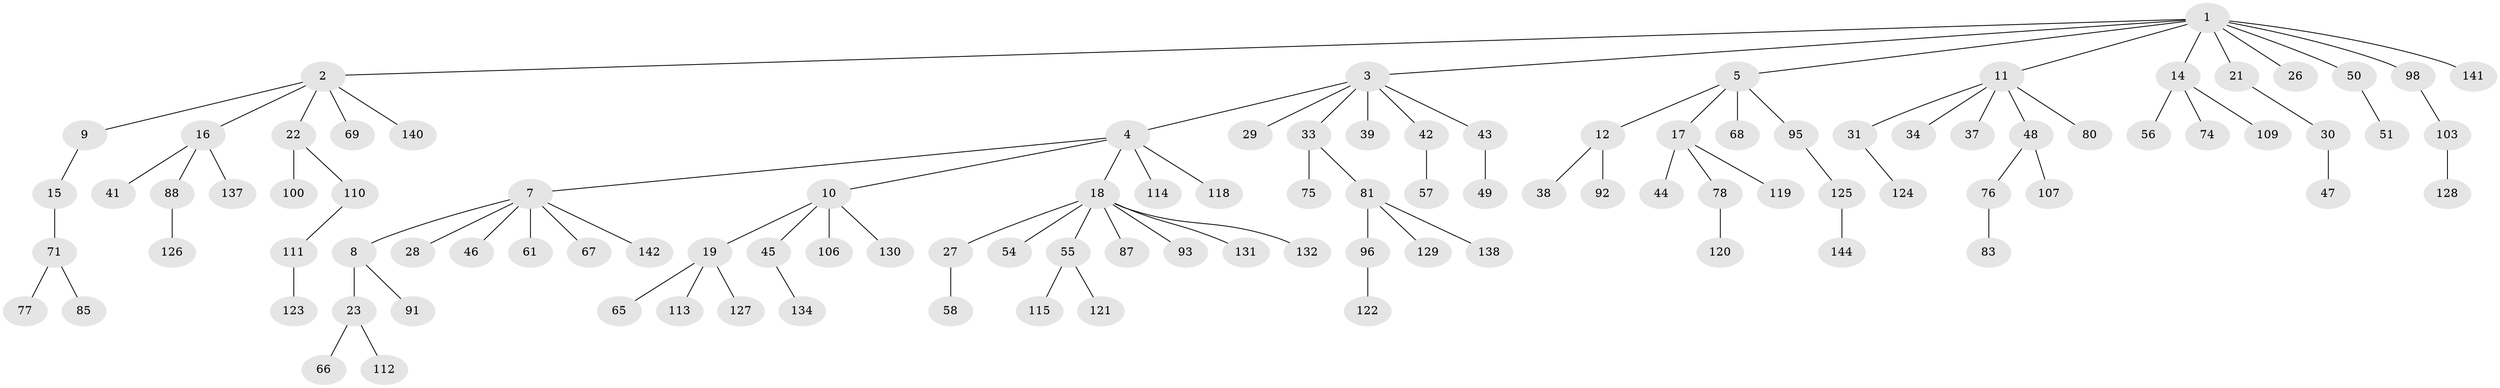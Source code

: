 // Generated by graph-tools (version 1.1) at 2025/52/02/27/25 19:52:13]
// undirected, 104 vertices, 103 edges
graph export_dot {
graph [start="1"]
  node [color=gray90,style=filled];
  1 [super="+13"];
  2 [super="+117"];
  3 [super="+25"];
  4 [super="+40"];
  5 [super="+6"];
  7 [super="+64"];
  8 [super="+72"];
  9 [super="+116"];
  10 [super="+35"];
  11 [super="+32"];
  12 [super="+63"];
  14 [super="+53"];
  15 [super="+59"];
  16 [super="+24"];
  17 [super="+97"];
  18 [super="+20"];
  19 [super="+36"];
  21;
  22 [super="+70"];
  23 [super="+90"];
  26 [super="+135"];
  27;
  28;
  29 [super="+102"];
  30 [super="+73"];
  31 [super="+101"];
  33 [super="+79"];
  34;
  37;
  38 [super="+60"];
  39 [super="+86"];
  41;
  42 [super="+52"];
  43 [super="+139"];
  44;
  45;
  46;
  47;
  48 [super="+105"];
  49 [super="+62"];
  50;
  51 [super="+108"];
  54;
  55;
  56;
  57 [super="+99"];
  58 [super="+104"];
  61;
  65;
  66 [super="+94"];
  67 [super="+84"];
  68;
  69;
  71 [super="+89"];
  74;
  75;
  76 [super="+143"];
  77;
  78;
  80;
  81 [super="+82"];
  83;
  85;
  87;
  88;
  91;
  92;
  93;
  95;
  96;
  98;
  100;
  103;
  106;
  107;
  109;
  110;
  111 [super="+136"];
  112;
  113;
  114;
  115;
  118;
  119;
  120;
  121;
  122;
  123;
  124;
  125;
  126;
  127;
  128 [super="+133"];
  129;
  130;
  131;
  132;
  134;
  137;
  138;
  140;
  141;
  142;
  144;
  1 -- 2;
  1 -- 3;
  1 -- 5;
  1 -- 11;
  1 -- 26;
  1 -- 98;
  1 -- 50;
  1 -- 21;
  1 -- 141;
  1 -- 14;
  2 -- 9;
  2 -- 16;
  2 -- 22;
  2 -- 69;
  2 -- 140;
  3 -- 4;
  3 -- 33;
  3 -- 42;
  3 -- 43;
  3 -- 29;
  3 -- 39;
  4 -- 7;
  4 -- 10;
  4 -- 18;
  4 -- 114;
  4 -- 118;
  5 -- 95;
  5 -- 17;
  5 -- 12;
  5 -- 68;
  7 -- 8;
  7 -- 28;
  7 -- 46;
  7 -- 61;
  7 -- 67;
  7 -- 142;
  8 -- 23;
  8 -- 91;
  9 -- 15;
  10 -- 19;
  10 -- 106;
  10 -- 45;
  10 -- 130;
  11 -- 31;
  11 -- 34;
  11 -- 37;
  11 -- 48;
  11 -- 80;
  12 -- 38;
  12 -- 92;
  14 -- 56;
  14 -- 109;
  14 -- 74;
  15 -- 71;
  16 -- 41;
  16 -- 88;
  16 -- 137;
  17 -- 44;
  17 -- 78;
  17 -- 119;
  18 -- 131;
  18 -- 132;
  18 -- 54;
  18 -- 55;
  18 -- 87;
  18 -- 27;
  18 -- 93;
  19 -- 127;
  19 -- 65;
  19 -- 113;
  21 -- 30;
  22 -- 100;
  22 -- 110;
  23 -- 66;
  23 -- 112;
  27 -- 58;
  30 -- 47;
  31 -- 124;
  33 -- 75;
  33 -- 81;
  42 -- 57;
  43 -- 49;
  45 -- 134;
  48 -- 76;
  48 -- 107;
  50 -- 51;
  55 -- 115;
  55 -- 121;
  71 -- 77;
  71 -- 85;
  76 -- 83;
  78 -- 120;
  81 -- 96;
  81 -- 129;
  81 -- 138;
  88 -- 126;
  95 -- 125;
  96 -- 122;
  98 -- 103;
  103 -- 128;
  110 -- 111;
  111 -- 123;
  125 -- 144;
}
